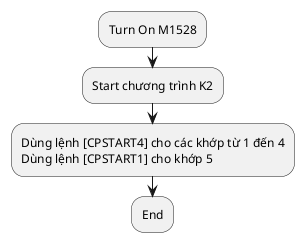 @startuml

:Turn On M1528;
:Start chương trình K2;
:Dùng lệnh [CPSTART4] cho các khớp từ 1 đến 4\nDùng lệnh [CPSTART1] cho khớp 5;
:End;

@enduml
